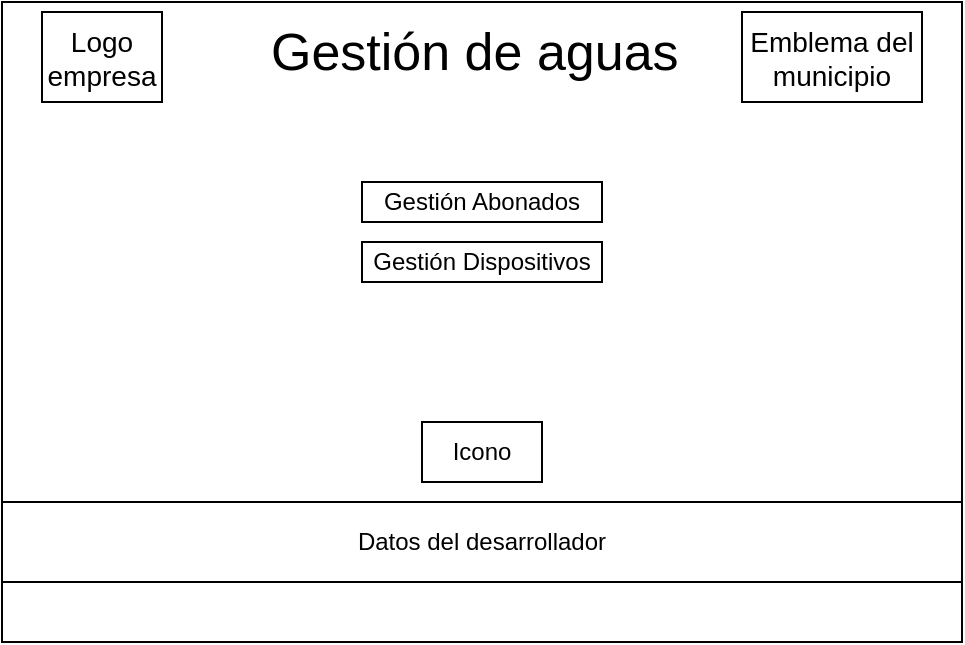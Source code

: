 <mxfile version="20.8.16" type="device"><diagram name="Página-1" id="QMJeihFVOFoNZuXjmqQ7"><mxGraphModel dx="552" dy="322" grid="1" gridSize="10" guides="1" tooltips="1" connect="1" arrows="1" fold="1" page="1" pageScale="1" pageWidth="827" pageHeight="1169" math="0" shadow="0"><root><mxCell id="0"/><mxCell id="1" parent="0"/><mxCell id="-8qV5ioaaNNKJivMugfG-2" value="" style="rounded=0;whiteSpace=wrap;html=1;" parent="1" vertex="1"><mxGeometry x="120" y="400" width="480" height="320" as="geometry"/></mxCell><mxCell id="-8qV5ioaaNNKJivMugfG-9" value="Gestión de aguas&amp;nbsp;" style="text;html=1;strokeColor=none;fillColor=none;align=center;verticalAlign=middle;whiteSpace=wrap;rounded=0;fontSize=26;" parent="1" vertex="1"><mxGeometry x="250" y="400" width="220" height="50" as="geometry"/></mxCell><mxCell id="-8qV5ioaaNNKJivMugfG-10" value="Logo&lt;br style=&quot;font-size: 14px;&quot;&gt;empresa" style="rounded=0;whiteSpace=wrap;html=1;fontSize=14;" parent="1" vertex="1"><mxGeometry x="140" y="405" width="60" height="45" as="geometry"/></mxCell><mxCell id="-8qV5ioaaNNKJivMugfG-13" value="Datos del desarrollador" style="rounded=0;whiteSpace=wrap;html=1;fontSize=12;" parent="1" vertex="1"><mxGeometry x="120" y="650" width="480" height="40" as="geometry"/></mxCell><mxCell id="-8qV5ioaaNNKJivMugfG-5" value="Gestión Dispositivos" style="rounded=0;whiteSpace=wrap;html=1;" parent="1" vertex="1"><mxGeometry x="300" y="520" width="120" height="20" as="geometry"/></mxCell><mxCell id="ytZC3XuyxDoieMe7utaz-6" value="Gestión Abonados" style="rounded=0;whiteSpace=wrap;html=1;" parent="1" vertex="1"><mxGeometry x="300" y="490" width="120" height="20" as="geometry"/></mxCell><mxCell id="ytZC3XuyxDoieMe7utaz-10" value="Emblema del municipio" style="rounded=0;whiteSpace=wrap;html=1;fontSize=14;" parent="1" vertex="1"><mxGeometry x="490" y="405" width="90" height="45" as="geometry"/></mxCell><mxCell id="ChglkMCkqA6sHBODerxc-2" value="Icono" style="rounded=0;whiteSpace=wrap;html=1;" parent="1" vertex="1"><mxGeometry x="330" y="610" width="60" height="30" as="geometry"/></mxCell></root></mxGraphModel></diagram></mxfile>